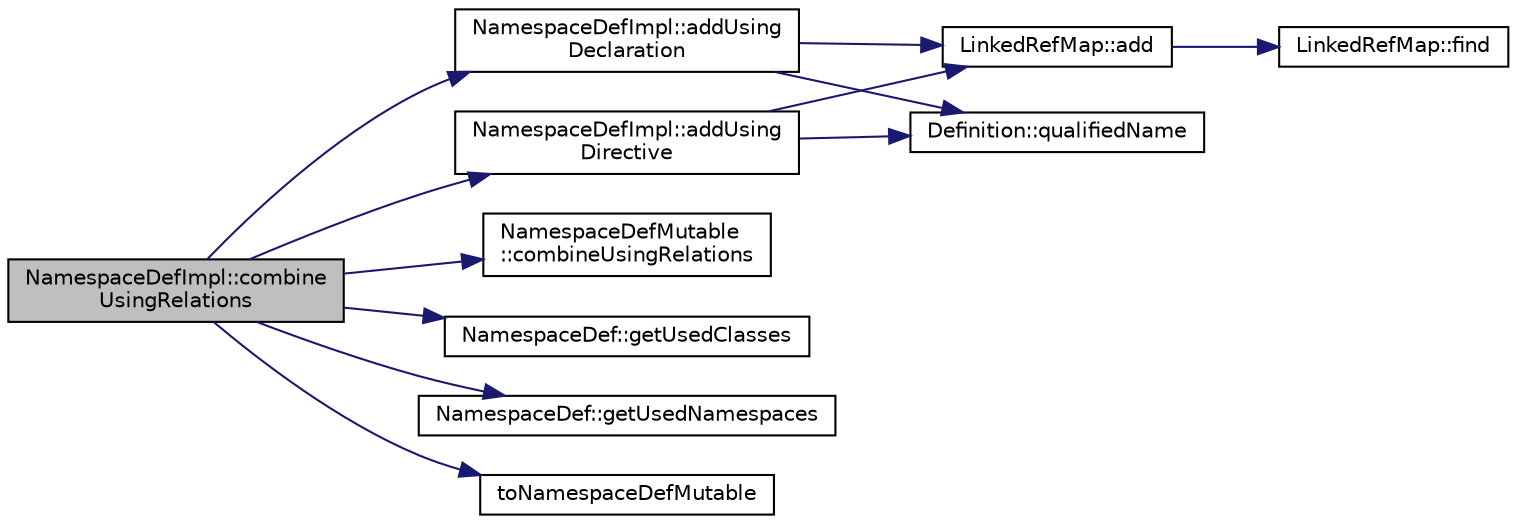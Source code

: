digraph "NamespaceDefImpl::combineUsingRelations"
{
 // LATEX_PDF_SIZE
  edge [fontname="Helvetica",fontsize="10",labelfontname="Helvetica",labelfontsize="10"];
  node [fontname="Helvetica",fontsize="10",shape=record];
  rankdir="LR";
  Node1 [label="NamespaceDefImpl::combine\lUsingRelations",height=0.2,width=0.4,color="black", fillcolor="grey75", style="filled", fontcolor="black",tooltip=" "];
  Node1 -> Node2 [color="midnightblue",fontsize="10",style="solid",fontname="Helvetica"];
  Node2 [label="NamespaceDefImpl::addUsing\lDeclaration",height=0.2,width=0.4,color="black", fillcolor="white", style="filled",URL="$classNamespaceDefImpl.html#a8349694867670a040048317e7036aa33",tooltip=" "];
  Node2 -> Node3 [color="midnightblue",fontsize="10",style="solid",fontname="Helvetica"];
  Node3 [label="LinkedRefMap::add",height=0.2,width=0.4,color="black", fillcolor="white", style="filled",URL="$classLinkedRefMap.html#a273fe87b60116a378346a858e11e4b6e",tooltip=" "];
  Node3 -> Node4 [color="midnightblue",fontsize="10",style="solid",fontname="Helvetica"];
  Node4 [label="LinkedRefMap::find",height=0.2,width=0.4,color="black", fillcolor="white", style="filled",URL="$classLinkedRefMap.html#a9f6506fe8d15e7f43f61929560a3c377",tooltip=" "];
  Node2 -> Node5 [color="midnightblue",fontsize="10",style="solid",fontname="Helvetica"];
  Node5 [label="Definition::qualifiedName",height=0.2,width=0.4,color="black", fillcolor="white", style="filled",URL="$classDefinition.html#ac3bc44bb9d5b4c8d1957f06222a5e0d7",tooltip=" "];
  Node1 -> Node6 [color="midnightblue",fontsize="10",style="solid",fontname="Helvetica"];
  Node6 [label="NamespaceDefImpl::addUsing\lDirective",height=0.2,width=0.4,color="black", fillcolor="white", style="filled",URL="$classNamespaceDefImpl.html#a1c863988cf9e221dbdb32a913fc665e5",tooltip=" "];
  Node6 -> Node3 [color="midnightblue",fontsize="10",style="solid",fontname="Helvetica"];
  Node6 -> Node5 [color="midnightblue",fontsize="10",style="solid",fontname="Helvetica"];
  Node1 -> Node7 [color="midnightblue",fontsize="10",style="solid",fontname="Helvetica"];
  Node7 [label="NamespaceDefMutable\l::combineUsingRelations",height=0.2,width=0.4,color="black", fillcolor="white", style="filled",URL="$classNamespaceDefMutable.html#ac51e6f051216b83d401868b978b08923",tooltip=" "];
  Node1 -> Node8 [color="midnightblue",fontsize="10",style="solid",fontname="Helvetica"];
  Node8 [label="NamespaceDef::getUsedClasses",height=0.2,width=0.4,color="black", fillcolor="white", style="filled",URL="$classNamespaceDef.html#a0b27bce340602d2097741b98ebb5c107",tooltip=" "];
  Node1 -> Node9 [color="midnightblue",fontsize="10",style="solid",fontname="Helvetica"];
  Node9 [label="NamespaceDef::getUsedNamespaces",height=0.2,width=0.4,color="black", fillcolor="white", style="filled",URL="$classNamespaceDef.html#a9cffa2d64a6921276ab331aa7949702f",tooltip=" "];
  Node1 -> Node10 [color="midnightblue",fontsize="10",style="solid",fontname="Helvetica"];
  Node10 [label="toNamespaceDefMutable",height=0.2,width=0.4,color="black", fillcolor="white", style="filled",URL="$namespacedef_8cpp.html#ae480c007a9e16b642a72ffb1119c5812",tooltip=" "];
}
